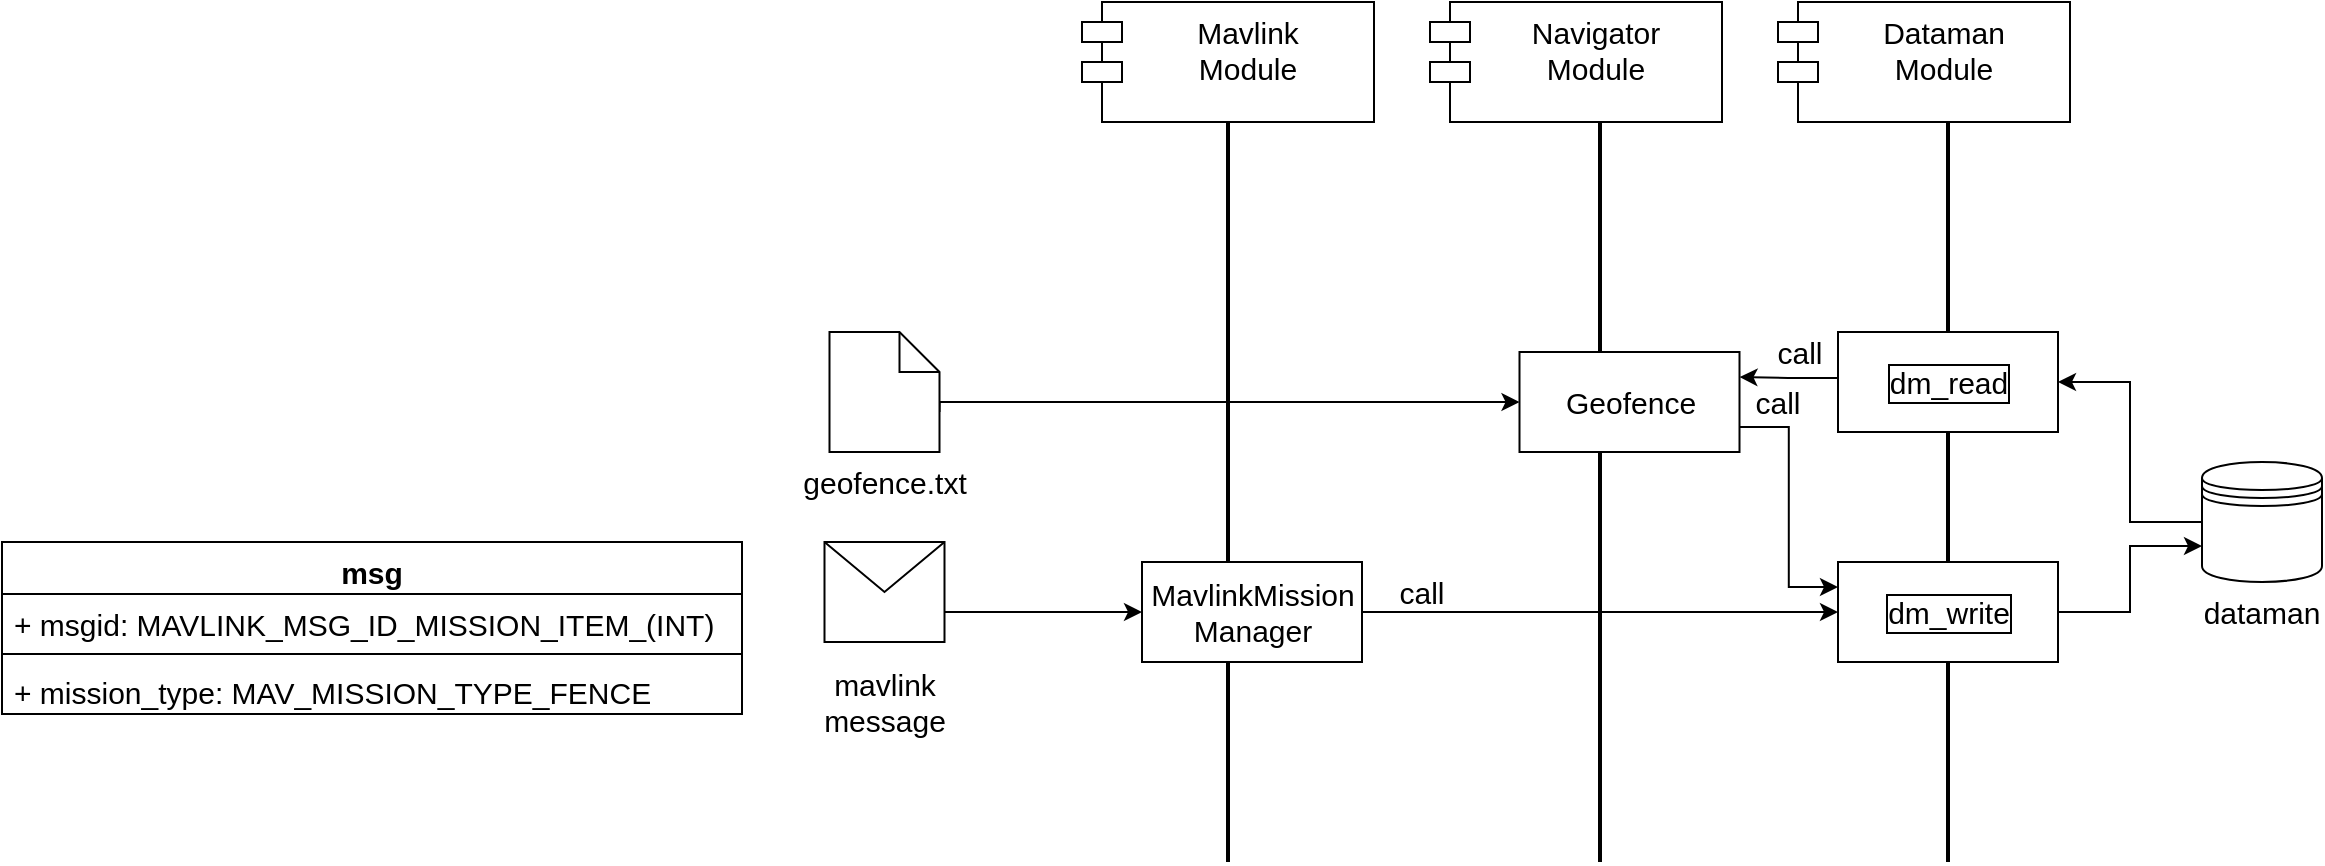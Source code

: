 <mxfile version="20.0.3" type="github" pages="2">
  <diagram id="1iWLaSzN3J1ZeJ7l9204" name="geofence">
    <mxGraphModel dx="2889" dy="1065" grid="1" gridSize="10" guides="1" tooltips="1" connect="1" arrows="1" fold="1" page="1" pageScale="1" pageWidth="827" pageHeight="1169" math="0" shadow="0">
      <root>
        <mxCell id="0" />
        <mxCell id="1" parent="0" />
        <mxCell id="qN-WeFZW97pIgA3dtIkU-3" value="mavlink&lt;br style=&quot;font-size: 15px;&quot;&gt;message" style="text;html=1;align=center;verticalAlign=middle;resizable=0;points=[];autosize=1;strokeColor=none;fillColor=none;fontSize=15;" vertex="1" parent="1">
          <mxGeometry x="41.25" y="535" width="80" height="50" as="geometry" />
        </mxCell>
        <mxCell id="qN-WeFZW97pIgA3dtIkU-35" style="edgeStyle=orthogonalEdgeStyle;rounded=0;orthogonalLoop=1;jettySize=auto;html=1;exitX=1;exitY=0.7;exitDx=0;exitDy=0;entryX=0;entryY=0.5;entryDx=0;entryDy=0;fontSize=15;" edge="1" parent="1" source="qN-WeFZW97pIgA3dtIkU-7" target="qN-WeFZW97pIgA3dtIkU-27">
          <mxGeometry relative="1" as="geometry" />
        </mxCell>
        <mxCell id="qN-WeFZW97pIgA3dtIkU-7" value="" style="shape=message;html=1;whiteSpace=wrap;html=1;outlineConnect=0;fontSize=15;" vertex="1" parent="1">
          <mxGeometry x="51.25" y="480" width="60" height="50" as="geometry" />
        </mxCell>
        <mxCell id="qN-WeFZW97pIgA3dtIkU-13" value="geofence.txt" style="text;html=1;align=center;verticalAlign=middle;resizable=0;points=[];autosize=1;strokeColor=none;fillColor=none;fontSize=15;" vertex="1" parent="1">
          <mxGeometry x="26.25" y="435" width="110" height="30" as="geometry" />
        </mxCell>
        <mxCell id="qN-WeFZW97pIgA3dtIkU-14" value="Mavlink&#xa;Module" style="shape=module;align=left;spacingLeft=20;align=center;verticalAlign=top;fontSize=15;" vertex="1" parent="1">
          <mxGeometry x="180" y="210" width="146" height="60" as="geometry" />
        </mxCell>
        <mxCell id="qN-WeFZW97pIgA3dtIkU-15" value="Navigator&#xa;Module" style="shape=module;align=left;spacingLeft=20;align=center;verticalAlign=top;fontSize=15;" vertex="1" parent="1">
          <mxGeometry x="354" y="210" width="146" height="60" as="geometry" />
        </mxCell>
        <mxCell id="qN-WeFZW97pIgA3dtIkU-16" value="" style="line;strokeWidth=2;direction=south;html=1;fontSize=15;" vertex="1" parent="1">
          <mxGeometry x="248" y="270" width="10" height="370" as="geometry" />
        </mxCell>
        <mxCell id="qN-WeFZW97pIgA3dtIkU-17" value="" style="line;strokeWidth=2;direction=south;html=1;fontSize=15;" vertex="1" parent="1">
          <mxGeometry x="434" y="270" width="10" height="370" as="geometry" />
        </mxCell>
        <mxCell id="qN-WeFZW97pIgA3dtIkU-47" style="edgeStyle=orthogonalEdgeStyle;rounded=0;orthogonalLoop=1;jettySize=auto;html=1;exitX=0;exitY=0.5;exitDx=0;exitDy=0;entryX=1;entryY=0.5;entryDx=0;entryDy=0;fontSize=15;" edge="1" parent="1" source="qN-WeFZW97pIgA3dtIkU-18" target="qN-WeFZW97pIgA3dtIkU-32">
          <mxGeometry relative="1" as="geometry" />
        </mxCell>
        <mxCell id="qN-WeFZW97pIgA3dtIkU-18" value="" style="shape=datastore;whiteSpace=wrap;html=1;fontSize=15;" vertex="1" parent="1">
          <mxGeometry x="740" y="440" width="60" height="60" as="geometry" />
        </mxCell>
        <mxCell id="qN-WeFZW97pIgA3dtIkU-41" style="edgeStyle=orthogonalEdgeStyle;rounded=0;orthogonalLoop=1;jettySize=auto;html=1;exitX=0;exitY=0;exitDx=55;exitDy=40;exitPerimeter=0;entryX=0;entryY=0.5;entryDx=0;entryDy=0;fontSize=15;" edge="1" parent="1" source="qN-WeFZW97pIgA3dtIkU-20" target="qN-WeFZW97pIgA3dtIkU-28">
          <mxGeometry relative="1" as="geometry">
            <Array as="points">
              <mxPoint x="108.75" y="410" />
            </Array>
          </mxGeometry>
        </mxCell>
        <mxCell id="qN-WeFZW97pIgA3dtIkU-20" value="" style="shape=note;size=20;whiteSpace=wrap;html=1;fontSize=15;" vertex="1" parent="1">
          <mxGeometry x="53.75" y="375" width="55" height="60" as="geometry" />
        </mxCell>
        <mxCell id="qN-WeFZW97pIgA3dtIkU-21" value="dataman" style="text;html=1;strokeColor=none;fillColor=none;align=center;verticalAlign=middle;whiteSpace=wrap;rounded=0;fontSize=15;" vertex="1" parent="1">
          <mxGeometry x="740" y="500" width="60" height="30" as="geometry" />
        </mxCell>
        <mxCell id="qN-WeFZW97pIgA3dtIkU-49" style="edgeStyle=orthogonalEdgeStyle;rounded=0;orthogonalLoop=1;jettySize=auto;html=1;exitX=1;exitY=0.5;exitDx=0;exitDy=0;entryX=0;entryY=0.5;entryDx=0;entryDy=0;fontSize=15;" edge="1" parent="1" source="qN-WeFZW97pIgA3dtIkU-27" target="qN-WeFZW97pIgA3dtIkU-31">
          <mxGeometry relative="1" as="geometry" />
        </mxCell>
        <mxCell id="qN-WeFZW97pIgA3dtIkU-27" value="MavlinkMission&lt;br&gt;Manager" style="html=1;fontSize=15;" vertex="1" parent="1">
          <mxGeometry x="210" y="490" width="110" height="50" as="geometry" />
        </mxCell>
        <mxCell id="qN-WeFZW97pIgA3dtIkU-44" style="edgeStyle=orthogonalEdgeStyle;rounded=0;orthogonalLoop=1;jettySize=auto;html=1;exitX=1;exitY=0.75;exitDx=0;exitDy=0;entryX=0;entryY=0.25;entryDx=0;entryDy=0;fontSize=15;" edge="1" parent="1" source="qN-WeFZW97pIgA3dtIkU-28" target="qN-WeFZW97pIgA3dtIkU-31">
          <mxGeometry relative="1" as="geometry" />
        </mxCell>
        <mxCell id="qN-WeFZW97pIgA3dtIkU-28" value="Geofence" style="html=1;fontSize=15;" vertex="1" parent="1">
          <mxGeometry x="398.75" y="385" width="110" height="50" as="geometry" />
        </mxCell>
        <mxCell id="qN-WeFZW97pIgA3dtIkU-29" value="Dataman&#xa;Module" style="shape=module;align=left;spacingLeft=20;align=center;verticalAlign=top;fontSize=15;" vertex="1" parent="1">
          <mxGeometry x="528" y="210" width="146" height="60" as="geometry" />
        </mxCell>
        <mxCell id="qN-WeFZW97pIgA3dtIkU-30" value="" style="line;strokeWidth=2;direction=south;html=1;fontSize=15;" vertex="1" parent="1">
          <mxGeometry x="608" y="270" width="10" height="370" as="geometry" />
        </mxCell>
        <mxCell id="qN-WeFZW97pIgA3dtIkU-40" style="edgeStyle=orthogonalEdgeStyle;rounded=0;orthogonalLoop=1;jettySize=auto;html=1;exitX=1;exitY=0.5;exitDx=0;exitDy=0;entryX=0;entryY=0.7;entryDx=0;entryDy=0;fontSize=15;" edge="1" parent="1" source="qN-WeFZW97pIgA3dtIkU-31" target="qN-WeFZW97pIgA3dtIkU-18">
          <mxGeometry relative="1" as="geometry" />
        </mxCell>
        <mxCell id="qN-WeFZW97pIgA3dtIkU-31" value="dm_write" style="html=1;fontSize=15;labelBorderColor=default;" vertex="1" parent="1">
          <mxGeometry x="558" y="490" width="110" height="50" as="geometry" />
        </mxCell>
        <mxCell id="qN-WeFZW97pIgA3dtIkU-52" style="edgeStyle=orthogonalEdgeStyle;rounded=0;orthogonalLoop=1;jettySize=auto;html=1;exitX=0;exitY=0.5;exitDx=0;exitDy=0;entryX=1;entryY=0.25;entryDx=0;entryDy=0;fontSize=15;" edge="1" parent="1" source="qN-WeFZW97pIgA3dtIkU-32" target="qN-WeFZW97pIgA3dtIkU-28">
          <mxGeometry relative="1" as="geometry">
            <Array as="points">
              <mxPoint x="558" y="398" />
              <mxPoint x="533" y="398" />
            </Array>
          </mxGeometry>
        </mxCell>
        <mxCell id="qN-WeFZW97pIgA3dtIkU-32" value="dm_read" style="html=1;fontSize=15;labelBorderColor=default;" vertex="1" parent="1">
          <mxGeometry x="558" y="375" width="110" height="50" as="geometry" />
        </mxCell>
        <mxCell id="qN-WeFZW97pIgA3dtIkU-58" value="msg" style="swimlane;fontStyle=1;align=center;verticalAlign=top;childLayout=stackLayout;horizontal=1;startSize=26;horizontalStack=0;resizeParent=1;resizeParentMax=0;resizeLast=0;collapsible=1;marginBottom=0;fontSize=15;" vertex="1" parent="1">
          <mxGeometry x="-360" y="480" width="370" height="86" as="geometry" />
        </mxCell>
        <mxCell id="qN-WeFZW97pIgA3dtIkU-59" value="+ msgid: MAVLINK_MSG_ID_MISSION_ITEM_(INT)" style="text;strokeColor=none;fillColor=none;align=left;verticalAlign=top;spacingLeft=4;spacingRight=4;overflow=hidden;rotatable=0;points=[[0,0.5],[1,0.5]];portConstraint=eastwest;fontSize=15;" vertex="1" parent="qN-WeFZW97pIgA3dtIkU-58">
          <mxGeometry y="26" width="370" height="26" as="geometry" />
        </mxCell>
        <mxCell id="qN-WeFZW97pIgA3dtIkU-60" value="" style="line;strokeWidth=1;fillColor=none;align=left;verticalAlign=middle;spacingTop=-1;spacingLeft=3;spacingRight=3;rotatable=0;labelPosition=right;points=[];portConstraint=eastwest;fontSize=15;" vertex="1" parent="qN-WeFZW97pIgA3dtIkU-58">
          <mxGeometry y="52" width="370" height="8" as="geometry" />
        </mxCell>
        <mxCell id="qN-WeFZW97pIgA3dtIkU-61" value="+ mission_type: MAV_MISSION_TYPE_FENCE" style="text;strokeColor=none;fillColor=none;align=left;verticalAlign=top;spacingLeft=4;spacingRight=4;overflow=hidden;rotatable=0;points=[[0,0.5],[1,0.5]];portConstraint=eastwest;fontSize=15;" vertex="1" parent="qN-WeFZW97pIgA3dtIkU-58">
          <mxGeometry y="60" width="370" height="26" as="geometry" />
        </mxCell>
        <mxCell id="Tty8Oy4p8M6LU98x6wec-1" value="call" style="text;html=1;strokeColor=none;fillColor=none;align=center;verticalAlign=middle;whiteSpace=wrap;rounded=0;fontSize=15;" vertex="1" parent="1">
          <mxGeometry x="320" y="490" width="60" height="30" as="geometry" />
        </mxCell>
        <mxCell id="Tty8Oy4p8M6LU98x6wec-2" value="call" style="text;html=1;strokeColor=none;fillColor=none;align=center;verticalAlign=middle;whiteSpace=wrap;rounded=0;fontSize=15;" vertex="1" parent="1">
          <mxGeometry x="508.75" y="370" width="60" height="30" as="geometry" />
        </mxCell>
        <mxCell id="Tty8Oy4p8M6LU98x6wec-3" value="call" style="text;html=1;strokeColor=none;fillColor=none;align=center;verticalAlign=middle;whiteSpace=wrap;rounded=0;fontSize=15;" vertex="1" parent="1">
          <mxGeometry x="498" y="395" width="60" height="30" as="geometry" />
        </mxCell>
      </root>
    </mxGraphModel>
  </diagram>
  <diagram id="W8E7HPKX0FRNSHUZYY1I" name="Page-2">
    <mxGraphModel dx="2889" dy="1065" grid="1" gridSize="10" guides="1" tooltips="1" connect="1" arrows="1" fold="1" page="1" pageScale="1" pageWidth="827" pageHeight="1169" math="0" shadow="0">
      <root>
        <mxCell id="0" />
        <mxCell id="1" parent="0" />
        <mxCell id="zMo57DFIVZYEG7-MjoVD-1" value="mavlink&lt;br style=&quot;font-size: 15px;&quot;&gt;message" style="text;html=1;align=center;verticalAlign=middle;resizable=0;points=[];autosize=1;strokeColor=none;fillColor=none;fontSize=15;" vertex="1" parent="1">
          <mxGeometry x="41.25" y="535" width="80" height="50" as="geometry" />
        </mxCell>
        <mxCell id="zMo57DFIVZYEG7-MjoVD-2" style="edgeStyle=orthogonalEdgeStyle;rounded=0;orthogonalLoop=1;jettySize=auto;html=1;exitX=1;exitY=0.7;exitDx=0;exitDy=0;entryX=0;entryY=0.5;entryDx=0;entryDy=0;fontSize=15;" edge="1" parent="1" source="zMo57DFIVZYEG7-MjoVD-3" target="zMo57DFIVZYEG7-MjoVD-15">
          <mxGeometry relative="1" as="geometry" />
        </mxCell>
        <mxCell id="zMo57DFIVZYEG7-MjoVD-3" value="" style="shape=message;html=1;whiteSpace=wrap;html=1;outlineConnect=0;fontSize=15;" vertex="1" parent="1">
          <mxGeometry x="51.25" y="480" width="60" height="50" as="geometry" />
        </mxCell>
        <mxCell id="zMo57DFIVZYEG7-MjoVD-4" value="geofence.txt" style="text;html=1;align=center;verticalAlign=middle;resizable=0;points=[];autosize=1;strokeColor=none;fillColor=none;fontSize=15;" vertex="1" parent="1">
          <mxGeometry x="26.25" y="435" width="110" height="30" as="geometry" />
        </mxCell>
        <mxCell id="zMo57DFIVZYEG7-MjoVD-5" value="Mavlink&#xa;Module" style="shape=module;align=left;spacingLeft=20;align=center;verticalAlign=top;fontSize=15;" vertex="1" parent="1">
          <mxGeometry x="180" y="210" width="146" height="60" as="geometry" />
        </mxCell>
        <mxCell id="zMo57DFIVZYEG7-MjoVD-6" value="Navigator&#xa;Module" style="shape=module;align=left;spacingLeft=20;align=center;verticalAlign=top;fontSize=15;" vertex="1" parent="1">
          <mxGeometry x="354" y="210" width="146" height="60" as="geometry" />
        </mxCell>
        <mxCell id="zMo57DFIVZYEG7-MjoVD-7" value="" style="line;strokeWidth=2;direction=south;html=1;fontSize=15;" vertex="1" parent="1">
          <mxGeometry x="248" y="270" width="10" height="370" as="geometry" />
        </mxCell>
        <mxCell id="zMo57DFIVZYEG7-MjoVD-8" value="" style="line;strokeWidth=2;direction=south;html=1;fontSize=15;" vertex="1" parent="1">
          <mxGeometry x="434" y="270" width="10" height="370" as="geometry" />
        </mxCell>
        <mxCell id="zMo57DFIVZYEG7-MjoVD-9" style="edgeStyle=orthogonalEdgeStyle;rounded=0;orthogonalLoop=1;jettySize=auto;html=1;exitX=0;exitY=0.5;exitDx=0;exitDy=0;entryX=1;entryY=0.5;entryDx=0;entryDy=0;fontSize=15;" edge="1" parent="1" source="zMo57DFIVZYEG7-MjoVD-10" target="zMo57DFIVZYEG7-MjoVD-23">
          <mxGeometry relative="1" as="geometry" />
        </mxCell>
        <mxCell id="zMo57DFIVZYEG7-MjoVD-10" value="" style="shape=datastore;whiteSpace=wrap;html=1;fontSize=15;" vertex="1" parent="1">
          <mxGeometry x="740" y="440" width="60" height="60" as="geometry" />
        </mxCell>
        <mxCell id="zMo57DFIVZYEG7-MjoVD-11" style="edgeStyle=orthogonalEdgeStyle;rounded=0;orthogonalLoop=1;jettySize=auto;html=1;exitX=0;exitY=0;exitDx=55;exitDy=40;exitPerimeter=0;entryX=0;entryY=0.5;entryDx=0;entryDy=0;fontSize=15;" edge="1" parent="1" source="zMo57DFIVZYEG7-MjoVD-12" target="zMo57DFIVZYEG7-MjoVD-17">
          <mxGeometry relative="1" as="geometry">
            <Array as="points">
              <mxPoint x="108.75" y="410" />
            </Array>
          </mxGeometry>
        </mxCell>
        <mxCell id="zMo57DFIVZYEG7-MjoVD-12" value="" style="shape=note;size=20;whiteSpace=wrap;html=1;fontSize=15;" vertex="1" parent="1">
          <mxGeometry x="53.75" y="375" width="55" height="60" as="geometry" />
        </mxCell>
        <mxCell id="zMo57DFIVZYEG7-MjoVD-13" value="dataman" style="text;html=1;strokeColor=none;fillColor=none;align=center;verticalAlign=middle;whiteSpace=wrap;rounded=0;fontSize=15;" vertex="1" parent="1">
          <mxGeometry x="740" y="500" width="60" height="30" as="geometry" />
        </mxCell>
        <mxCell id="zMo57DFIVZYEG7-MjoVD-14" style="edgeStyle=orthogonalEdgeStyle;rounded=0;orthogonalLoop=1;jettySize=auto;html=1;exitX=1;exitY=0.5;exitDx=0;exitDy=0;entryX=0;entryY=0.5;entryDx=0;entryDy=0;fontSize=15;" edge="1" parent="1" source="zMo57DFIVZYEG7-MjoVD-15" target="zMo57DFIVZYEG7-MjoVD-21">
          <mxGeometry relative="1" as="geometry" />
        </mxCell>
        <mxCell id="zMo57DFIVZYEG7-MjoVD-15" value="MavlinkMission&lt;br&gt;Manager" style="html=1;fontSize=15;" vertex="1" parent="1">
          <mxGeometry x="210" y="490" width="110" height="50" as="geometry" />
        </mxCell>
        <mxCell id="zMo57DFIVZYEG7-MjoVD-16" style="edgeStyle=orthogonalEdgeStyle;rounded=0;orthogonalLoop=1;jettySize=auto;html=1;exitX=1;exitY=0.5;exitDx=0;exitDy=0;entryX=0;entryY=0.25;entryDx=0;entryDy=0;fontSize=15;" edge="1" parent="1" source="zMo57DFIVZYEG7-MjoVD-17" target="zMo57DFIVZYEG7-MjoVD-21">
          <mxGeometry relative="1" as="geometry" />
        </mxCell>
        <mxCell id="zMo57DFIVZYEG7-MjoVD-17" value="Geofence" style="html=1;fontSize=15;" vertex="1" parent="1">
          <mxGeometry x="398.75" y="385" width="110" height="50" as="geometry" />
        </mxCell>
        <mxCell id="zMo57DFIVZYEG7-MjoVD-18" value="Dataman&#xa;Module" style="shape=module;align=left;spacingLeft=20;align=center;verticalAlign=top;fontSize=15;" vertex="1" parent="1">
          <mxGeometry x="528" y="210" width="146" height="60" as="geometry" />
        </mxCell>
        <mxCell id="zMo57DFIVZYEG7-MjoVD-19" value="" style="line;strokeWidth=2;direction=south;html=1;fontSize=15;" vertex="1" parent="1">
          <mxGeometry x="608" y="270" width="10" height="370" as="geometry" />
        </mxCell>
        <mxCell id="zMo57DFIVZYEG7-MjoVD-20" style="edgeStyle=orthogonalEdgeStyle;rounded=0;orthogonalLoop=1;jettySize=auto;html=1;exitX=1;exitY=0.5;exitDx=0;exitDy=0;entryX=0;entryY=0.7;entryDx=0;entryDy=0;fontSize=15;" edge="1" parent="1" source="zMo57DFIVZYEG7-MjoVD-21" target="zMo57DFIVZYEG7-MjoVD-10">
          <mxGeometry relative="1" as="geometry" />
        </mxCell>
        <mxCell id="zMo57DFIVZYEG7-MjoVD-21" value="dm_write" style="html=1;fontSize=15;" vertex="1" parent="1">
          <mxGeometry x="558" y="490" width="110" height="50" as="geometry" />
        </mxCell>
        <mxCell id="zMo57DFIVZYEG7-MjoVD-22" style="edgeStyle=orthogonalEdgeStyle;rounded=0;orthogonalLoop=1;jettySize=auto;html=1;exitX=0;exitY=0.5;exitDx=0;exitDy=0;entryX=1;entryY=0.25;entryDx=0;entryDy=0;fontSize=15;" edge="1" parent="1" source="zMo57DFIVZYEG7-MjoVD-23" target="zMo57DFIVZYEG7-MjoVD-17">
          <mxGeometry relative="1" as="geometry">
            <Array as="points">
              <mxPoint x="558" y="398" />
              <mxPoint x="533" y="398" />
            </Array>
          </mxGeometry>
        </mxCell>
        <mxCell id="zMo57DFIVZYEG7-MjoVD-23" value="dm_read" style="html=1;fontSize=15;" vertex="1" parent="1">
          <mxGeometry x="558" y="375" width="110" height="50" as="geometry" />
        </mxCell>
        <mxCell id="zMo57DFIVZYEG7-MjoVD-24" value="msg" style="swimlane;fontStyle=1;align=center;verticalAlign=top;childLayout=stackLayout;horizontal=1;startSize=26;horizontalStack=0;resizeParent=1;resizeParentMax=0;resizeLast=0;collapsible=1;marginBottom=0;fontSize=15;" vertex="1" parent="1">
          <mxGeometry x="-360" y="480" width="370" height="86" as="geometry" />
        </mxCell>
        <mxCell id="zMo57DFIVZYEG7-MjoVD-25" value="+ msgid: MAVLINK_MSG_ID_MISSION_ITEM_(INT)" style="text;strokeColor=none;fillColor=none;align=left;verticalAlign=top;spacingLeft=4;spacingRight=4;overflow=hidden;rotatable=0;points=[[0,0.5],[1,0.5]];portConstraint=eastwest;fontSize=15;" vertex="1" parent="zMo57DFIVZYEG7-MjoVD-24">
          <mxGeometry y="26" width="370" height="26" as="geometry" />
        </mxCell>
        <mxCell id="zMo57DFIVZYEG7-MjoVD-26" value="" style="line;strokeWidth=1;fillColor=none;align=left;verticalAlign=middle;spacingTop=-1;spacingLeft=3;spacingRight=3;rotatable=0;labelPosition=right;points=[];portConstraint=eastwest;fontSize=15;" vertex="1" parent="zMo57DFIVZYEG7-MjoVD-24">
          <mxGeometry y="52" width="370" height="8" as="geometry" />
        </mxCell>
        <mxCell id="zMo57DFIVZYEG7-MjoVD-27" value="+ mission_type: MAV_MISSION_TYPE_FENCE" style="text;strokeColor=none;fillColor=none;align=left;verticalAlign=top;spacingLeft=4;spacingRight=4;overflow=hidden;rotatable=0;points=[[0,0.5],[1,0.5]];portConstraint=eastwest;fontSize=15;" vertex="1" parent="zMo57DFIVZYEG7-MjoVD-24">
          <mxGeometry y="60" width="370" height="26" as="geometry" />
        </mxCell>
      </root>
    </mxGraphModel>
  </diagram>
</mxfile>
